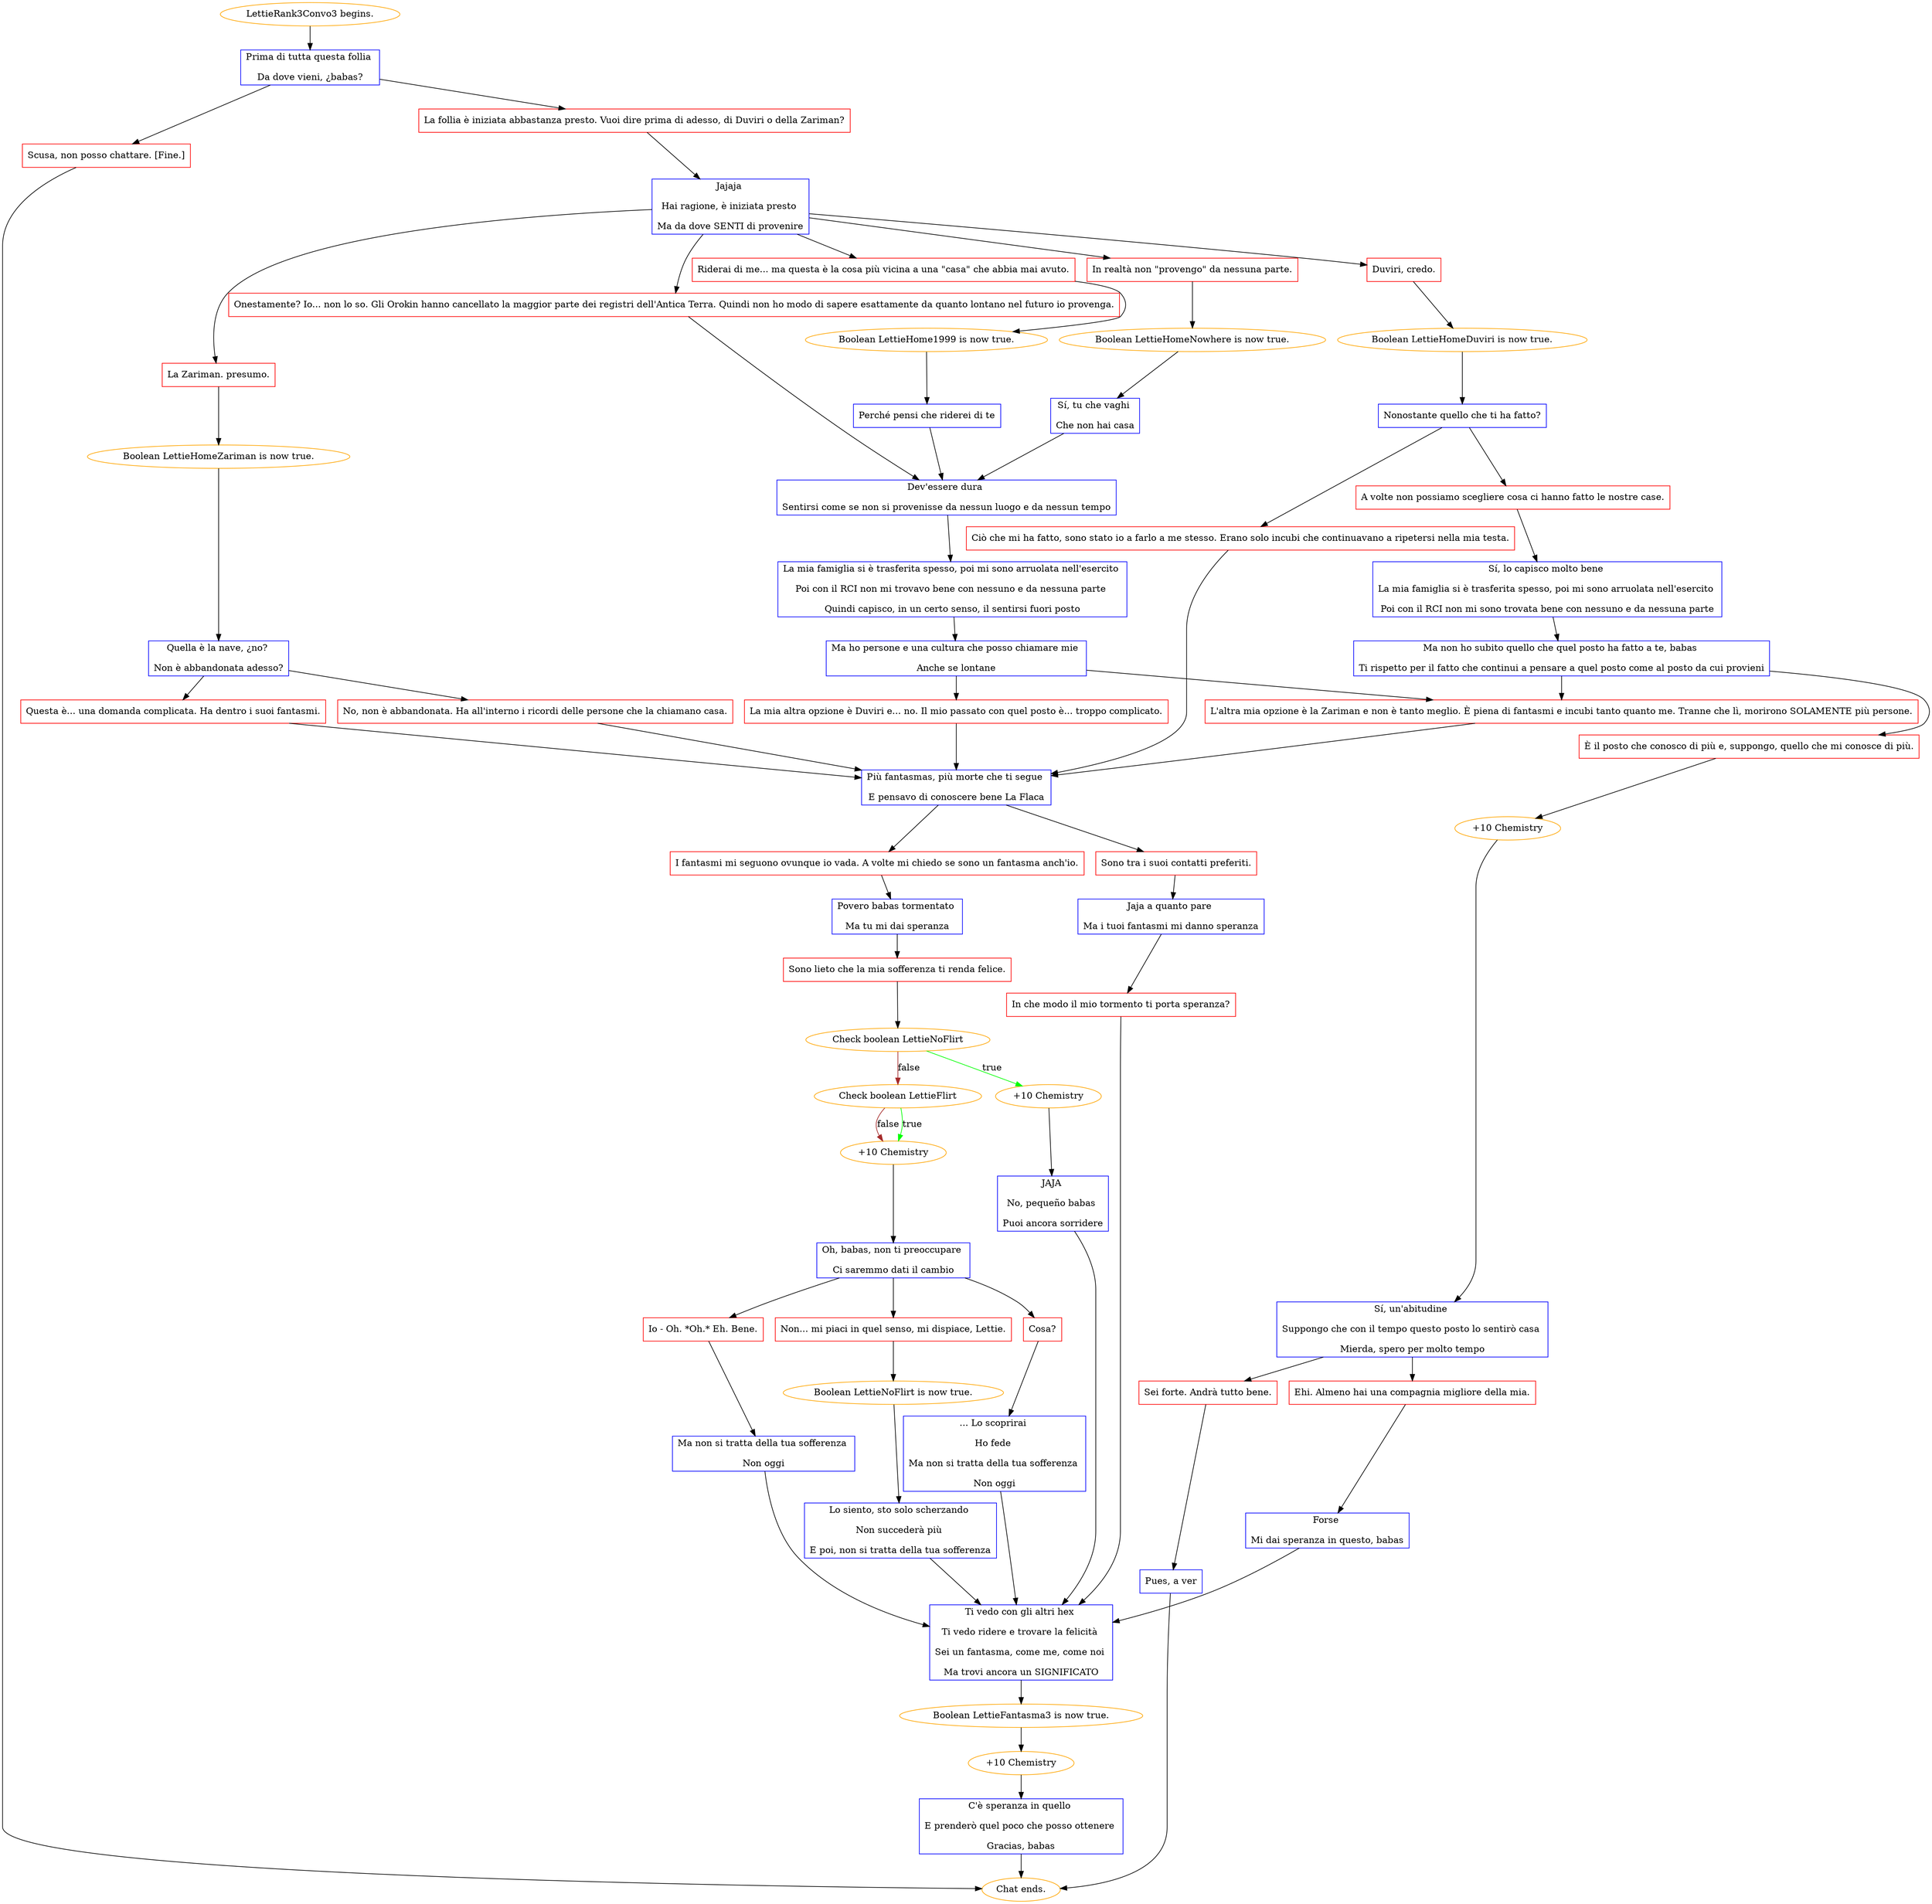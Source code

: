 digraph {
	"LettieRank3Convo3 begins." [color=orange];
		"LettieRank3Convo3 begins." -> j376667383;
	j376667383 [label="Prima di tutta questa follia 
Da dove vieni, ¿babas?",shape=box,color=blue];
		j376667383 -> j3487354584;
		j376667383 -> j2878251866;
	j3487354584 [label="La follia è iniziata abbastanza presto. Vuoi dire prima di adesso, di Duviri o della Zariman?",shape=box,color=red];
		j3487354584 -> j1990701381;
	j2878251866 [label="Scusa, non posso chattare. [Fine.]",shape=box,color=red];
		j2878251866 -> "Chat ends.";
	j1990701381 [label="Jajaja 
Hai ragione, è iniziata presto 
Ma da dove SENTI di provenire",shape=box,color=blue];
		j1990701381 -> j382312454;
		j1990701381 -> j824821599;
		j1990701381 -> j639215285;
		j1990701381 -> j3983945045;
		j1990701381 -> j2652981959;
	"Chat ends." [color=orange];
	j382312454 [label="Duviri, credo.",shape=box,color=red];
		j382312454 -> j2579389897;
	j824821599 [label="La Zariman. presumo.",shape=box,color=red];
		j824821599 -> j2414881803;
	j639215285 [label="Riderai di me... ma questa è la cosa più vicina a una \"casa\" che abbia mai avuto.",shape=box,color=red];
		j639215285 -> j3841338342;
	j3983945045 [label="In realtà non \"provengo\" da nessuna parte.",shape=box,color=red];
		j3983945045 -> j943734658;
	j2652981959 [label="Onestamente? Io... non lo so. Gli Orokin hanno cancellato la maggior parte dei registri dell'Antica Terra. Quindi non ho modo di sapere esattamente da quanto lontano nel futuro io provenga.",shape=box,color=red];
		j2652981959 -> j3478037371;
	j2579389897 [label="Boolean LettieHomeDuviri is now true.",color=orange];
		j2579389897 -> j1679337208;
	j2414881803 [label="Boolean LettieHomeZariman is now true.",color=orange];
		j2414881803 -> j3970277317;
	j3841338342 [label="Boolean LettieHome1999 is now true.",color=orange];
		j3841338342 -> j3618215301;
	j943734658 [label="Boolean LettieHomeNowhere is now true.",color=orange];
		j943734658 -> j3662811359;
	j3478037371 [label="Dev'essere dura 
Sentirsi come se non si provenisse da nessun luogo e da nessun tempo",shape=box,color=blue];
		j3478037371 -> j3667636349;
	j1679337208 [label="Nonostante quello che ti ha fatto?",shape=box,color=blue];
		j1679337208 -> j2368841955;
		j1679337208 -> j3232173394;
	j3970277317 [label="Quella è la nave, ¿no? 
Non è abbandonata adesso?",shape=box,color=blue];
		j3970277317 -> j2423174834;
		j3970277317 -> j3901371948;
	j3618215301 [label="Perché pensi che riderei di te",shape=box,color=blue];
		j3618215301 -> j3478037371;
	j3662811359 [label="Sí, tu che vaghi 
Che non hai casa",shape=box,color=blue];
		j3662811359 -> j3478037371;
	j3667636349 [label="La mia famiglia si è trasferita spesso, poi mi sono arruolata nell'esercito 
Poi con il RCI non mi trovavo bene con nessuno e da nessuna parte 
Quindi capisco, in un certo senso, il sentirsi fuori posto",shape=box,color=blue];
		j3667636349 -> j2957924221;
	j2368841955 [label="A volte non possiamo scegliere cosa ci hanno fatto le nostre case.",shape=box,color=red];
		j2368841955 -> j3336507853;
	j3232173394 [label="Ciò che mi ha fatto, sono stato io a farlo a me stesso. Erano solo incubi che continuavano a ripetersi nella mia testa.",shape=box,color=red];
		j3232173394 -> j3351948295;
	j2423174834 [label="Questa è... una domanda complicata. Ha dentro i suoi fantasmi.",shape=box,color=red];
		j2423174834 -> j3351948295;
	j3901371948 [label="No, non è abbandonata. Ha all'interno i ricordi delle persone che la chiamano casa.",shape=box,color=red];
		j3901371948 -> j3351948295;
	j2957924221 [label="Ma ho persone e una cultura che posso chiamare mie 
Anche se lontane",shape=box,color=blue];
		j2957924221 -> j2038342747;
		j2957924221 -> j1987008490;
	j3336507853 [label="Sí, lo capisco molto bene 
La mia famiglia si è trasferita spesso, poi mi sono arruolata nell'esercito 
Poi con il RCI non mi sono trovata bene con nessuno e da nessuna parte",shape=box,color=blue];
		j3336507853 -> j3075062284;
	j3351948295 [label="Più fantasmas, più morte che ti segue 
E pensavo di conoscere bene La Flaca",shape=box,color=blue];
		j3351948295 -> j3606096565;
		j3351948295 -> j3813353828;
	j2038342747 [label="La mia altra opzione è Duviri e... no. Il mio passato con quel posto è... troppo complicato.",shape=box,color=red];
		j2038342747 -> j3351948295;
	j1987008490 [label="L'altra mia opzione è la Zariman e non è tanto meglio. È piena di fantasmi e incubi tanto quanto me. Tranne che lì, morirono SOLAMENTE più persone.",shape=box,color=red];
		j1987008490 -> j3351948295;
	j3075062284 [label="Ma non ho subito quello che quel posto ha fatto a te, babas 
Ti rispetto per il fatto che continui a pensare a quel posto come al posto da cui provieni",shape=box,color=blue];
		j3075062284 -> j4199422198;
		j3075062284 -> j1987008490;
	j3606096565 [label="Sono tra i suoi contatti preferiti.",shape=box,color=red];
		j3606096565 -> j734604812;
	j3813353828 [label="I fantasmi mi seguono ovunque io vada. A volte mi chiedo se sono un fantasma anch'io.",shape=box,color=red];
		j3813353828 -> j2374447562;
	j4199422198 [label="È il posto che conosco di più e, suppongo, quello che mi conosce di più.",shape=box,color=red];
		j4199422198 -> j1854578405;
	j734604812 [label="Jaja a quanto pare 
Ma i tuoi fantasmi mi danno speranza",shape=box,color=blue];
		j734604812 -> j1662689426;
	j2374447562 [label="Povero babas tormentato 
Ma tu mi dai speranza",shape=box,color=blue];
		j2374447562 -> j3449335516;
	j1854578405 [label="+10 Chemistry",color=orange];
		j1854578405 -> j292105954;
	j1662689426 [label="In che modo il mio tormento ti porta speranza?",shape=box,color=red];
		j1662689426 -> j396025219;
	j3449335516 [label="Sono lieto che la mia sofferenza ti renda felice.",shape=box,color=red];
		j3449335516 -> j1945290486;
	j292105954 [label="Sí, un'abitudine 
Suppongo che con il tempo questo posto lo sentirò casa 
Mierda, spero per molto tempo",shape=box,color=blue];
		j292105954 -> j4184962927;
		j292105954 -> j1643905383;
	j396025219 [label="Ti vedo con gli altri hex 
Ti vedo ridere e trovare la felicità 
Sei un fantasma, come me, come noi 
Ma trovi ancora un SIGNIFICATO",shape=box,color=blue];
		j396025219 -> j1822229640;
	j1945290486 [label="Check boolean LettieNoFlirt",color=orange];
		j1945290486 -> j1881027588 [label=true,color=green];
		j1945290486 -> j763709535 [label=false,color=brown];
	j4184962927 [label="Sei forte. Andrà tutto bene.",shape=box,color=red];
		j4184962927 -> j1245671203;
	j1643905383 [label="Ehi. Almeno hai una compagnia migliore della mia.",shape=box,color=red];
		j1643905383 -> j3668159111;
	j1822229640 [label="Boolean LettieFantasma3 is now true.",color=orange];
		j1822229640 -> j2174399831;
	j1881027588 [label="+10 Chemistry",color=orange];
		j1881027588 -> j1938393759;
	j763709535 [label="Check boolean LettieFlirt",color=orange];
		j763709535 -> j3158192459 [label=true,color=green];
		j763709535 -> j3158192459 [label=false,color=brown];
	j1245671203 [label="Pues, a ver",shape=box,color=blue];
		j1245671203 -> "Chat ends.";
	j3668159111 [label="Forse 
Mi dai speranza in questo, babas",shape=box,color=blue];
		j3668159111 -> j396025219;
	j2174399831 [label="+10 Chemistry",color=orange];
		j2174399831 -> j3324284304;
	j1938393759 [label="JAJA 
No, pequeño babas 
Puoi ancora sorridere",shape=box,color=blue];
		j1938393759 -> j396025219;
	j3158192459 [label="+10 Chemistry",color=orange];
		j3158192459 -> j565993706;
	j3324284304 [label="C'è speranza in quello 
E prenderò quel poco che posso ottenere 
Gracias, babas",shape=box,color=blue];
		j3324284304 -> "Chat ends.";
	j565993706 [label="Oh, babas, non ti preoccupare 
Ci saremmo dati il cambio",shape=box,color=blue];
		j565993706 -> j3066534754;
		j565993706 -> j2208762727;
		j565993706 -> j4249267053;
	j3066534754 [label="Cosa?",shape=box,color=red];
		j3066534754 -> j2111112911;
	j2208762727 [label="Io - Oh. *Oh.* Eh. Bene.",shape=box,color=red];
		j2208762727 -> j2529561596;
	j4249267053 [label="Non... mi piaci in quel senso, mi dispiace, Lettie.",shape=box,color=red];
		j4249267053 -> j2781799108;
	j2111112911 [label="... Lo scoprirai 
Ho fede 
Ma non si tratta della tua sofferenza 
Non oggi",shape=box,color=blue];
		j2111112911 -> j396025219;
	j2529561596 [label="Ma non si tratta della tua sofferenza 
Non oggi",shape=box,color=blue];
		j2529561596 -> j396025219;
	j2781799108 [label="Boolean LettieNoFlirt is now true.",color=orange];
		j2781799108 -> j1980934268;
	j1980934268 [label="Lo siento, sto solo scherzando 
Non succederà più 
E poi, non si tratta della tua sofferenza",shape=box,color=blue];
		j1980934268 -> j396025219;
}